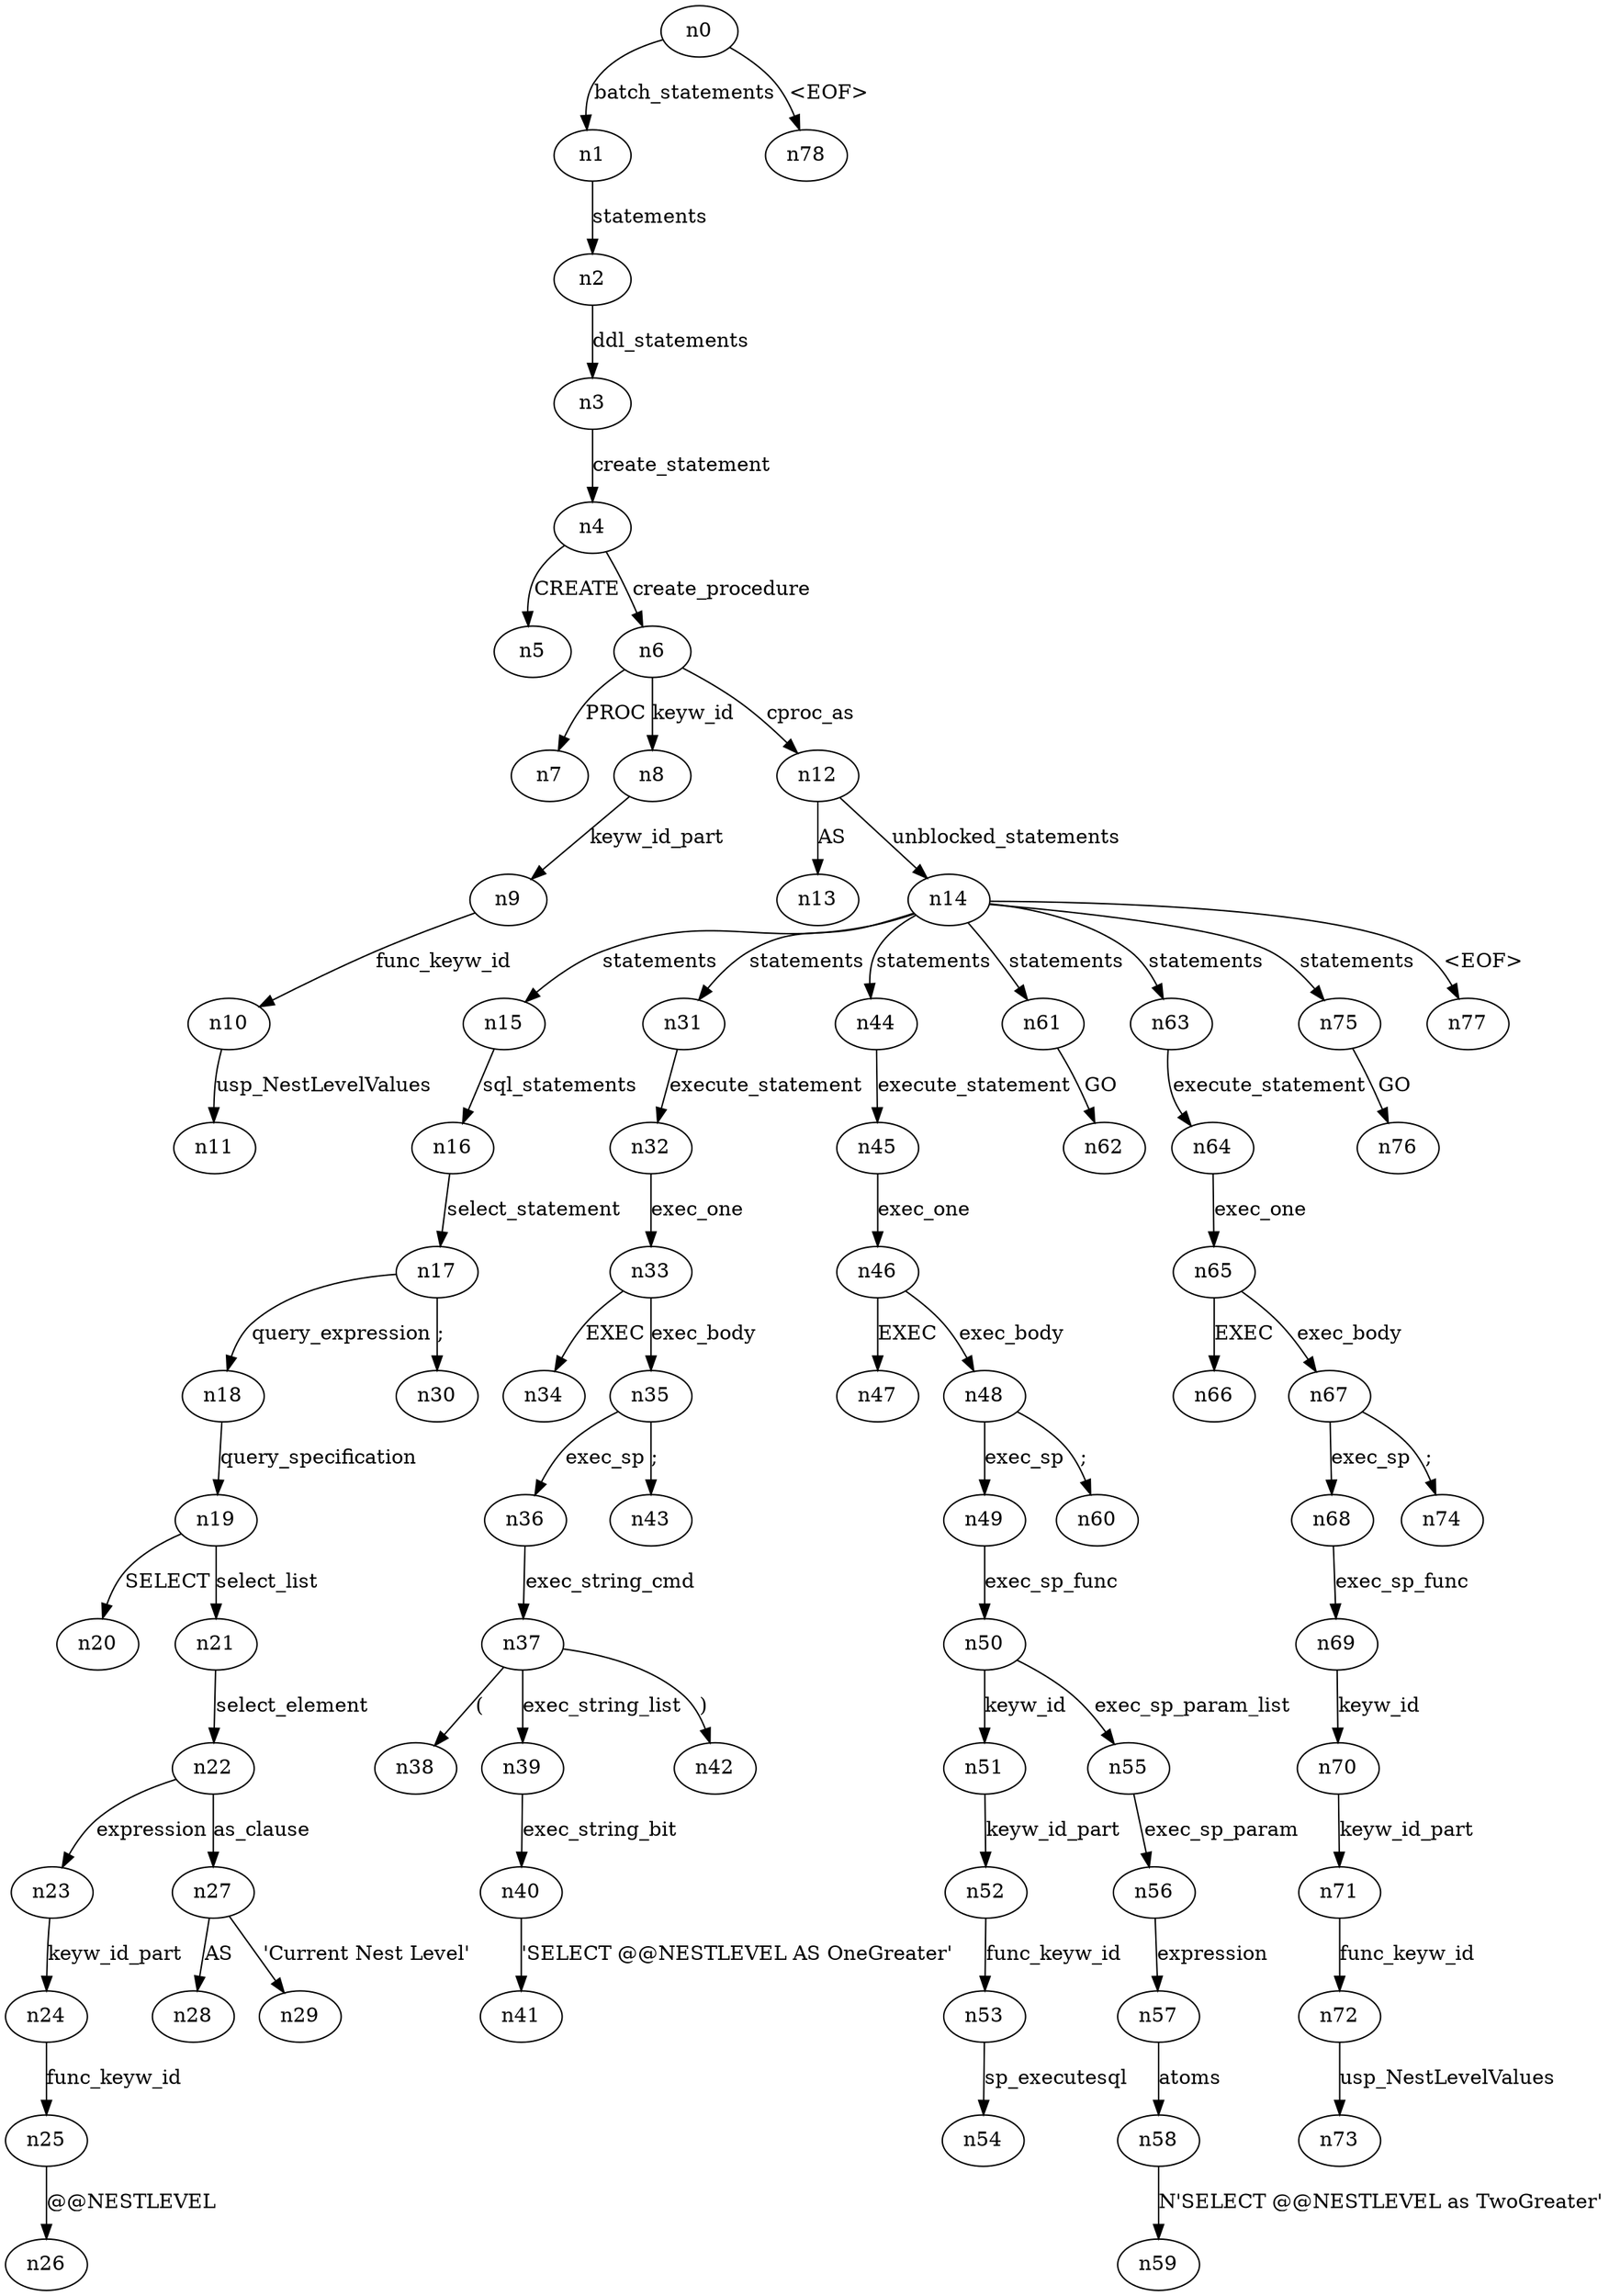 digraph ParseTree {
  n0 -> n1 [label="batch_statements"];
  n1 -> n2 [label="statements"];
  n2 -> n3 [label="ddl_statements"];
  n3 -> n4 [label="create_statement"];
  n4 -> n5 [label="CREATE"];
  n4 -> n6 [label="create_procedure"];
  n6 -> n7 [label="PROC"];
  n6 -> n8 [label="keyw_id"];
  n8 -> n9 [label="keyw_id_part"];
  n9 -> n10 [label="func_keyw_id"];
  n10 -> n11 [label="usp_NestLevelValues"];
  n6 -> n12 [label="cproc_as"];
  n12 -> n13 [label="AS"];
  n12 -> n14 [label="unblocked_statements"];
  n14 -> n15 [label="statements"];
  n15 -> n16 [label="sql_statements"];
  n16 -> n17 [label="select_statement"];
  n17 -> n18 [label="query_expression"];
  n18 -> n19 [label="query_specification"];
  n19 -> n20 [label="SELECT"];
  n19 -> n21 [label="select_list"];
  n21 -> n22 [label="select_element"];
  n22 -> n23 [label="expression"];
  n23 -> n24 [label="keyw_id_part"];
  n24 -> n25 [label="func_keyw_id"];
  n25 -> n26 [label="@@NESTLEVEL"];
  n22 -> n27 [label="as_clause"];
  n27 -> n28 [label="AS"];
  n27 -> n29 [label="'Current Nest Level'"];
  n17 -> n30 [label=";"];
  n14 -> n31 [label="statements"];
  n31 -> n32 [label="execute_statement"];
  n32 -> n33 [label="exec_one"];
  n33 -> n34 [label="EXEC"];
  n33 -> n35 [label="exec_body"];
  n35 -> n36 [label="exec_sp"];
  n36 -> n37 [label="exec_string_cmd"];
  n37 -> n38 [label="("];
  n37 -> n39 [label="exec_string_list"];
  n39 -> n40 [label="exec_string_bit"];
  n40 -> n41 [label="'SELECT @@NESTLEVEL AS OneGreater'"];
  n37 -> n42 [label=")"];
  n35 -> n43 [label=";"];
  n14 -> n44 [label="statements"];
  n44 -> n45 [label="execute_statement"];
  n45 -> n46 [label="exec_one"];
  n46 -> n47 [label="EXEC"];
  n46 -> n48 [label="exec_body"];
  n48 -> n49 [label="exec_sp"];
  n49 -> n50 [label="exec_sp_func"];
  n50 -> n51 [label="keyw_id"];
  n51 -> n52 [label="keyw_id_part"];
  n52 -> n53 [label="func_keyw_id"];
  n53 -> n54 [label="sp_executesql"];
  n50 -> n55 [label="exec_sp_param_list"];
  n55 -> n56 [label="exec_sp_param"];
  n56 -> n57 [label="expression"];
  n57 -> n58 [label="atoms"];
  n58 -> n59 [label="N'SELECT @@NESTLEVEL as TwoGreater'"];
  n48 -> n60 [label=";"];
  n14 -> n61 [label="statements"];
  n61 -> n62 [label="GO"];
  n14 -> n63 [label="statements"];
  n63 -> n64 [label="execute_statement"];
  n64 -> n65 [label="exec_one"];
  n65 -> n66 [label="EXEC"];
  n65 -> n67 [label="exec_body"];
  n67 -> n68 [label="exec_sp"];
  n68 -> n69 [label="exec_sp_func"];
  n69 -> n70 [label="keyw_id"];
  n70 -> n71 [label="keyw_id_part"];
  n71 -> n72 [label="func_keyw_id"];
  n72 -> n73 [label="usp_NestLevelValues"];
  n67 -> n74 [label=";"];
  n14 -> n75 [label="statements"];
  n75 -> n76 [label="GO"];
  n14 -> n77 [label="<EOF>"];
  n0 -> n78 [label="<EOF>"];
}